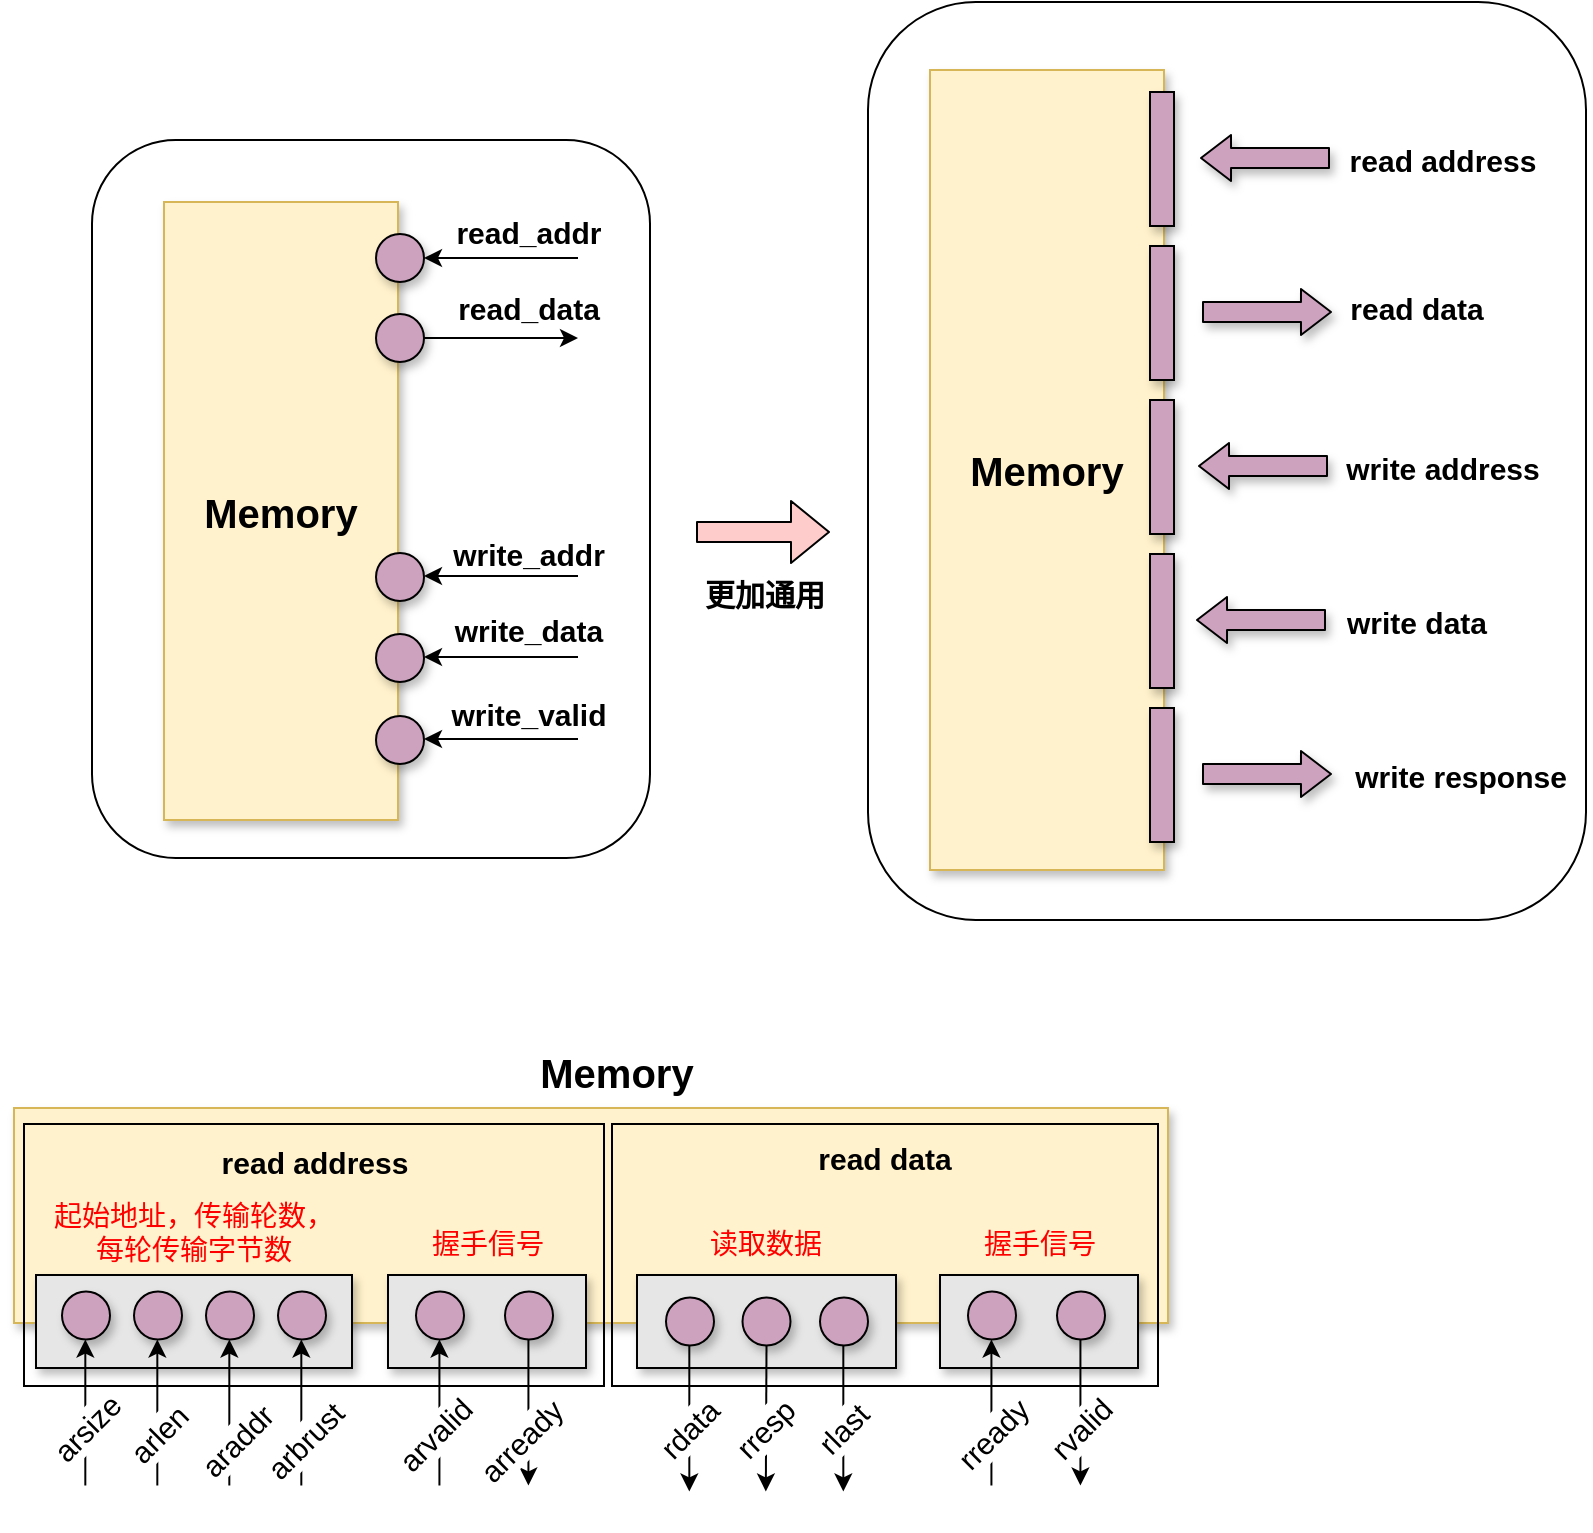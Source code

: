 <mxfile version="14.4.3" type="device"><diagram id="lFbT6hhxy4gTE7e2GRkr" name="第 1 页"><mxGraphModel dx="1322" dy="693" grid="0" gridSize="10" guides="1" tooltips="1" connect="1" arrows="1" fold="1" page="0" pageScale="1" pageWidth="827" pageHeight="1169" math="0" shadow="0"><root><mxCell id="0"/><mxCell id="1" parent="0"/><mxCell id="yBDiQcZpclRSJStVEcSQ-40" value="" style="rounded=0;whiteSpace=wrap;html=1;shadow=1;fillColor=#fff2cc;strokeColor=#d6b656;" vertex="1" parent="1"><mxGeometry x="-95" y="648" width="577" height="107.5" as="geometry"/></mxCell><mxCell id="yBDiQcZpclRSJStVEcSQ-106" value="" style="rounded=0;whiteSpace=wrap;html=1;shadow=0;fillColor=none;strokeWidth=1;" vertex="1" parent="1"><mxGeometry x="204" y="656" width="273" height="131" as="geometry"/></mxCell><mxCell id="yBDiQcZpclRSJStVEcSQ-105" value="" style="rounded=0;whiteSpace=wrap;html=1;shadow=0;strokeWidth=1;fillColor=none;" vertex="1" parent="1"><mxGeometry x="-90" y="656" width="290" height="131" as="geometry"/></mxCell><mxCell id="yBDiQcZpclRSJStVEcSQ-37" value="" style="rounded=1;whiteSpace=wrap;html=1;shadow=0;fillColor=none;" vertex="1" parent="1"><mxGeometry x="332" y="95" width="359" height="459" as="geometry"/></mxCell><mxCell id="yBDiQcZpclRSJStVEcSQ-36" value="" style="rounded=1;whiteSpace=wrap;html=1;shadow=0;fillColor=none;" vertex="1" parent="1"><mxGeometry x="-56" y="164" width="279" height="359" as="geometry"/></mxCell><mxCell id="yBDiQcZpclRSJStVEcSQ-1" value="&lt;font style=&quot;font-size: 20px&quot;&gt;&lt;b&gt;Memory&lt;/b&gt;&lt;/font&gt;" style="rounded=0;whiteSpace=wrap;html=1;shadow=1;fillColor=#fff2cc;strokeColor=#d6b656;" vertex="1" parent="1"><mxGeometry x="363" y="129" width="117" height="400" as="geometry"/></mxCell><mxCell id="yBDiQcZpclRSJStVEcSQ-2" value="" style="shape=flexArrow;endArrow=classic;html=1;fillColor=#CDA2BE;shadow=1;endWidth=12;endSize=4.67;" edge="1" parent="1"><mxGeometry width="50" height="50" relative="1" as="geometry"><mxPoint x="563" y="173" as="sourcePoint"/><mxPoint x="498" y="173" as="targetPoint"/></mxGeometry></mxCell><mxCell id="yBDiQcZpclRSJStVEcSQ-3" value="" style="rounded=0;whiteSpace=wrap;html=1;shadow=1;fillColor=#CDA2BE;" vertex="1" parent="1"><mxGeometry x="473" y="140" width="12" height="67" as="geometry"/></mxCell><mxCell id="yBDiQcZpclRSJStVEcSQ-4" value="" style="rounded=0;whiteSpace=wrap;html=1;shadow=1;fillColor=#CDA2BE;" vertex="1" parent="1"><mxGeometry x="473" y="217" width="12" height="67" as="geometry"/></mxCell><mxCell id="yBDiQcZpclRSJStVEcSQ-5" value="" style="rounded=0;whiteSpace=wrap;html=1;shadow=1;fillColor=#CDA2BE;" vertex="1" parent="1"><mxGeometry x="473" y="294" width="12" height="67" as="geometry"/></mxCell><mxCell id="yBDiQcZpclRSJStVEcSQ-6" value="" style="rounded=0;whiteSpace=wrap;html=1;shadow=1;fillColor=#CDA2BE;" vertex="1" parent="1"><mxGeometry x="473" y="371" width="12" height="67" as="geometry"/></mxCell><mxCell id="yBDiQcZpclRSJStVEcSQ-7" value="" style="rounded=0;whiteSpace=wrap;html=1;shadow=1;fillColor=#CDA2BE;" vertex="1" parent="1"><mxGeometry x="473" y="448" width="12" height="67" as="geometry"/></mxCell><mxCell id="yBDiQcZpclRSJStVEcSQ-8" value="" style="shape=flexArrow;endArrow=classic;html=1;fillColor=#CDA2BE;shadow=1;endWidth=12;endSize=4.67;" edge="1" parent="1"><mxGeometry width="50" height="50" relative="1" as="geometry"><mxPoint x="499" y="481" as="sourcePoint"/><mxPoint x="564" y="481" as="targetPoint"/></mxGeometry></mxCell><mxCell id="yBDiQcZpclRSJStVEcSQ-9" value="" style="shape=flexArrow;endArrow=classic;html=1;fillColor=#CDA2BE;shadow=1;endWidth=12;endSize=4.67;" edge="1" parent="1"><mxGeometry width="50" height="50" relative="1" as="geometry"><mxPoint x="562" y="327" as="sourcePoint"/><mxPoint x="497" y="327" as="targetPoint"/></mxGeometry></mxCell><mxCell id="yBDiQcZpclRSJStVEcSQ-10" value="" style="shape=flexArrow;endArrow=classic;html=1;fillColor=#CDA2BE;shadow=1;endWidth=12;endSize=4.67;" edge="1" parent="1"><mxGeometry width="50" height="50" relative="1" as="geometry"><mxPoint x="561" y="404" as="sourcePoint"/><mxPoint x="496" y="404" as="targetPoint"/></mxGeometry></mxCell><mxCell id="yBDiQcZpclRSJStVEcSQ-11" value="" style="shape=flexArrow;endArrow=classic;html=1;fillColor=#CDA2BE;shadow=1;endWidth=12;endSize=4.67;" edge="1" parent="1"><mxGeometry width="50" height="50" relative="1" as="geometry"><mxPoint x="499" y="250" as="sourcePoint"/><mxPoint x="564" y="250" as="targetPoint"/></mxGeometry></mxCell><mxCell id="yBDiQcZpclRSJStVEcSQ-12" value="&lt;font style=&quot;font-size: 20px&quot;&gt;&lt;b&gt;Memory&lt;/b&gt;&lt;/font&gt;" style="rounded=0;whiteSpace=wrap;html=1;shadow=1;fillColor=#fff2cc;strokeColor=#d6b656;" vertex="1" parent="1"><mxGeometry x="-20" y="195" width="117" height="309" as="geometry"/></mxCell><mxCell id="yBDiQcZpclRSJStVEcSQ-14" value="" style="ellipse;whiteSpace=wrap;html=1;aspect=fixed;shadow=1;fillColor=#CDA2BE;" vertex="1" parent="1"><mxGeometry x="86" y="211" width="24" height="24" as="geometry"/></mxCell><mxCell id="yBDiQcZpclRSJStVEcSQ-15" value="" style="ellipse;whiteSpace=wrap;html=1;aspect=fixed;shadow=1;fillColor=#CDA2BE;" vertex="1" parent="1"><mxGeometry x="86" y="251" width="24" height="24" as="geometry"/></mxCell><mxCell id="yBDiQcZpclRSJStVEcSQ-16" value="" style="ellipse;whiteSpace=wrap;html=1;aspect=fixed;shadow=1;fillColor=#CDA2BE;" vertex="1" parent="1"><mxGeometry x="86" y="370.5" width="24" height="24" as="geometry"/></mxCell><mxCell id="yBDiQcZpclRSJStVEcSQ-17" value="" style="ellipse;whiteSpace=wrap;html=1;aspect=fixed;shadow=1;fillColor=#CDA2BE;" vertex="1" parent="1"><mxGeometry x="86" y="411" width="24" height="24" as="geometry"/></mxCell><mxCell id="yBDiQcZpclRSJStVEcSQ-18" value="" style="ellipse;whiteSpace=wrap;html=1;aspect=fixed;shadow=1;fillColor=#CDA2BE;" vertex="1" parent="1"><mxGeometry x="86" y="452" width="24" height="24" as="geometry"/></mxCell><mxCell id="yBDiQcZpclRSJStVEcSQ-19" value="" style="endArrow=classic;html=1;shadow=0;fillColor=#CDA2BE;entryX=1;entryY=0.5;entryDx=0;entryDy=0;" edge="1" parent="1" target="yBDiQcZpclRSJStVEcSQ-14"><mxGeometry width="50" height="50" relative="1" as="geometry"><mxPoint x="187" y="223" as="sourcePoint"/><mxPoint x="354" y="394" as="targetPoint"/></mxGeometry></mxCell><mxCell id="yBDiQcZpclRSJStVEcSQ-20" value="" style="endArrow=classic;html=1;shadow=0;fillColor=#CDA2BE;entryX=1;entryY=0.5;entryDx=0;entryDy=0;" edge="1" parent="1"><mxGeometry width="50" height="50" relative="1" as="geometry"><mxPoint x="110" y="263" as="sourcePoint"/><mxPoint x="187" y="263" as="targetPoint"/></mxGeometry></mxCell><mxCell id="yBDiQcZpclRSJStVEcSQ-21" value="" style="endArrow=classic;html=1;shadow=0;fillColor=#CDA2BE;entryX=1;entryY=0.5;entryDx=0;entryDy=0;" edge="1" parent="1"><mxGeometry width="50" height="50" relative="1" as="geometry"><mxPoint x="187" y="382" as="sourcePoint"/><mxPoint x="110" y="382" as="targetPoint"/></mxGeometry></mxCell><mxCell id="yBDiQcZpclRSJStVEcSQ-22" value="" style="endArrow=classic;html=1;shadow=0;fillColor=#CDA2BE;entryX=1;entryY=0.5;entryDx=0;entryDy=0;" edge="1" parent="1"><mxGeometry width="50" height="50" relative="1" as="geometry"><mxPoint x="187" y="422.5" as="sourcePoint"/><mxPoint x="110" y="422.5" as="targetPoint"/></mxGeometry></mxCell><mxCell id="yBDiQcZpclRSJStVEcSQ-24" value="" style="endArrow=classic;html=1;shadow=0;fillColor=#CDA2BE;entryX=1;entryY=0.5;entryDx=0;entryDy=0;" edge="1" parent="1"><mxGeometry width="50" height="50" relative="1" as="geometry"><mxPoint x="187" y="463.5" as="sourcePoint"/><mxPoint x="110" y="463.5" as="targetPoint"/></mxGeometry></mxCell><mxCell id="yBDiQcZpclRSJStVEcSQ-25" value="&lt;font style=&quot;font-size: 15px&quot;&gt;&lt;b&gt;read_addr&lt;/b&gt;&lt;/font&gt;" style="text;html=1;strokeColor=none;fillColor=none;align=center;verticalAlign=middle;whiteSpace=wrap;rounded=0;shadow=1;" vertex="1" parent="1"><mxGeometry x="121" y="200" width="83" height="20" as="geometry"/></mxCell><mxCell id="yBDiQcZpclRSJStVEcSQ-26" value="&lt;font style=&quot;font-size: 15px&quot;&gt;&lt;b&gt;read_data&lt;/b&gt;&lt;/font&gt;" style="text;html=1;strokeColor=none;fillColor=none;align=center;verticalAlign=middle;whiteSpace=wrap;rounded=0;shadow=1;" vertex="1" parent="1"><mxGeometry x="121" y="238" width="83" height="20" as="geometry"/></mxCell><mxCell id="yBDiQcZpclRSJStVEcSQ-27" value="&lt;font style=&quot;font-size: 15px&quot;&gt;&lt;b&gt;write_addr&lt;/b&gt;&lt;/font&gt;" style="text;html=1;strokeColor=none;fillColor=none;align=center;verticalAlign=middle;whiteSpace=wrap;rounded=0;shadow=1;" vertex="1" parent="1"><mxGeometry x="121" y="361" width="83" height="20" as="geometry"/></mxCell><mxCell id="yBDiQcZpclRSJStVEcSQ-28" value="&lt;font style=&quot;font-size: 15px&quot;&gt;&lt;b&gt;write_data&lt;/b&gt;&lt;/font&gt;" style="text;html=1;strokeColor=none;fillColor=none;align=center;verticalAlign=middle;whiteSpace=wrap;rounded=0;shadow=1;" vertex="1" parent="1"><mxGeometry x="121" y="399" width="83" height="20" as="geometry"/></mxCell><mxCell id="yBDiQcZpclRSJStVEcSQ-29" value="&lt;font style=&quot;font-size: 15px&quot;&gt;&lt;b&gt;write_valid&lt;/b&gt;&lt;/font&gt;" style="text;html=1;strokeColor=none;fillColor=none;align=center;verticalAlign=middle;whiteSpace=wrap;rounded=0;shadow=1;" vertex="1" parent="1"><mxGeometry x="121" y="441" width="83" height="20" as="geometry"/></mxCell><mxCell id="yBDiQcZpclRSJStVEcSQ-30" value="&lt;font style=&quot;font-size: 15px&quot;&gt;&lt;b&gt;read address&lt;/b&gt;&lt;/font&gt;" style="text;html=1;strokeColor=none;fillColor=none;align=center;verticalAlign=middle;whiteSpace=wrap;rounded=0;shadow=1;" vertex="1" parent="1"><mxGeometry x="561" y="163.5" width="117" height="20" as="geometry"/></mxCell><mxCell id="yBDiQcZpclRSJStVEcSQ-31" value="&lt;font style=&quot;font-size: 15px&quot;&gt;&lt;b&gt;read data&lt;/b&gt;&lt;/font&gt;" style="text;html=1;strokeColor=none;fillColor=none;align=center;verticalAlign=middle;whiteSpace=wrap;rounded=0;shadow=1;" vertex="1" parent="1"><mxGeometry x="548" y="238" width="117" height="20" as="geometry"/></mxCell><mxCell id="yBDiQcZpclRSJStVEcSQ-32" value="&lt;font style=&quot;font-size: 15px&quot;&gt;&lt;b&gt;write address&lt;/b&gt;&lt;/font&gt;" style="text;html=1;strokeColor=none;fillColor=none;align=center;verticalAlign=middle;whiteSpace=wrap;rounded=0;shadow=1;" vertex="1" parent="1"><mxGeometry x="561" y="317.5" width="117" height="20" as="geometry"/></mxCell><mxCell id="yBDiQcZpclRSJStVEcSQ-33" value="&lt;font style=&quot;font-size: 15px&quot;&gt;&lt;b&gt;write data&lt;/b&gt;&lt;/font&gt;" style="text;html=1;strokeColor=none;fillColor=none;align=center;verticalAlign=middle;whiteSpace=wrap;rounded=0;shadow=1;" vertex="1" parent="1"><mxGeometry x="548" y="394.5" width="117" height="20" as="geometry"/></mxCell><mxCell id="yBDiQcZpclRSJStVEcSQ-34" value="&lt;font style=&quot;font-size: 15px&quot;&gt;&lt;b&gt;write response&lt;/b&gt;&lt;/font&gt;" style="text;html=1;strokeColor=none;fillColor=none;align=center;verticalAlign=middle;whiteSpace=wrap;rounded=0;shadow=1;" vertex="1" parent="1"><mxGeometry x="570" y="471.5" width="117" height="20" as="geometry"/></mxCell><mxCell id="yBDiQcZpclRSJStVEcSQ-35" value="" style="shape=flexArrow;endArrow=classic;html=1;shadow=0;fillColor=#FFCCCC;" edge="1" parent="1"><mxGeometry width="50" height="50" relative="1" as="geometry"><mxPoint x="246" y="360" as="sourcePoint"/><mxPoint x="313" y="360" as="targetPoint"/></mxGeometry></mxCell><mxCell id="yBDiQcZpclRSJStVEcSQ-38" value="&lt;font style=&quot;font-size: 15px&quot;&gt;&lt;b&gt;更加通用&lt;/b&gt;&lt;/font&gt;" style="text;html=1;strokeColor=none;fillColor=none;align=center;verticalAlign=middle;whiteSpace=wrap;rounded=0;shadow=1;" vertex="1" parent="1"><mxGeometry x="239" y="381" width="83" height="20" as="geometry"/></mxCell><mxCell id="yBDiQcZpclRSJStVEcSQ-42" value="" style="rounded=0;whiteSpace=wrap;html=1;shadow=1;fillColor=#E6E6E6;" vertex="1" parent="1"><mxGeometry x="-84" y="731.5" width="158" height="46.5" as="geometry"/></mxCell><mxCell id="yBDiQcZpclRSJStVEcSQ-51" value="&lt;font size=&quot;1&quot;&gt;&lt;b style=&quot;font-size: 20px&quot;&gt;Memory&lt;/b&gt;&lt;/font&gt;" style="text;html=1;strokeColor=none;fillColor=none;align=center;verticalAlign=middle;whiteSpace=wrap;rounded=0;shadow=1;" vertex="1" parent="1"><mxGeometry x="148" y="620" width="117" height="20" as="geometry"/></mxCell><mxCell id="yBDiQcZpclRSJStVEcSQ-60" value="" style="ellipse;whiteSpace=wrap;html=1;aspect=fixed;shadow=1;fillColor=#CDA2BE;" vertex="1" parent="1"><mxGeometry x="-71" y="739.75" width="24" height="24" as="geometry"/></mxCell><mxCell id="yBDiQcZpclRSJStVEcSQ-63" value="" style="ellipse;whiteSpace=wrap;html=1;aspect=fixed;shadow=1;fillColor=#CDA2BE;" vertex="1" parent="1"><mxGeometry x="-35" y="739.75" width="24" height="24" as="geometry"/></mxCell><mxCell id="yBDiQcZpclRSJStVEcSQ-64" value="" style="ellipse;whiteSpace=wrap;html=1;aspect=fixed;shadow=1;fillColor=#CDA2BE;" vertex="1" parent="1"><mxGeometry x="1" y="739.75" width="24" height="24" as="geometry"/></mxCell><mxCell id="yBDiQcZpclRSJStVEcSQ-65" value="" style="ellipse;whiteSpace=wrap;html=1;aspect=fixed;shadow=1;fillColor=#CDA2BE;" vertex="1" parent="1"><mxGeometry x="37" y="739.75" width="24" height="24" as="geometry"/></mxCell><mxCell id="yBDiQcZpclRSJStVEcSQ-66" value="" style="rounded=0;whiteSpace=wrap;html=1;shadow=1;fillColor=#E6E6E6;" vertex="1" parent="1"><mxGeometry x="92" y="731.5" width="99" height="46.5" as="geometry"/></mxCell><mxCell id="yBDiQcZpclRSJStVEcSQ-67" value="" style="ellipse;whiteSpace=wrap;html=1;aspect=fixed;shadow=1;fillColor=#CDA2BE;" vertex="1" parent="1"><mxGeometry x="106" y="739.75" width="24" height="24" as="geometry"/></mxCell><mxCell id="yBDiQcZpclRSJStVEcSQ-68" value="" style="ellipse;whiteSpace=wrap;html=1;aspect=fixed;shadow=1;fillColor=#CDA2BE;" vertex="1" parent="1"><mxGeometry x="150.5" y="739.75" width="24" height="24" as="geometry"/></mxCell><mxCell id="yBDiQcZpclRSJStVEcSQ-69" value="" style="endArrow=classic;html=1;shadow=0;fillColor=#FFCCCC;" edge="1" parent="1"><mxGeometry width="50" height="50" relative="1" as="geometry"><mxPoint x="117.71" y="836.75" as="sourcePoint"/><mxPoint x="117.71" y="763.75" as="targetPoint"/></mxGeometry></mxCell><mxCell id="yBDiQcZpclRSJStVEcSQ-70" value="" style="endArrow=classic;html=1;shadow=0;fillColor=#FFCCCC;" edge="1" parent="1"><mxGeometry width="50" height="50" relative="1" as="geometry"><mxPoint x="162.21" y="763.75" as="sourcePoint"/><mxPoint x="162.21" y="836.75" as="targetPoint"/></mxGeometry></mxCell><mxCell id="yBDiQcZpclRSJStVEcSQ-71" value="&lt;font style=&quot;font-size: 15px&quot;&gt;arready&lt;/font&gt;" style="text;html=1;strokeColor=none;fillColor=none;align=center;verticalAlign=middle;whiteSpace=wrap;rounded=0;shadow=1;rotation=-45;labelBackgroundColor=#ffffff;" vertex="1" parent="1"><mxGeometry x="117" y="804" width="83" height="20" as="geometry"/></mxCell><mxCell id="yBDiQcZpclRSJStVEcSQ-72" value="&lt;font style=&quot;font-size: 15px&quot;&gt;arvalid&lt;/font&gt;" style="text;html=1;strokeColor=none;fillColor=none;align=center;verticalAlign=middle;whiteSpace=wrap;rounded=0;shadow=1;rotation=-45;labelBackgroundColor=#ffffff;" vertex="1" parent="1"><mxGeometry x="74" y="801" width="83" height="20" as="geometry"/></mxCell><mxCell id="yBDiQcZpclRSJStVEcSQ-73" value="" style="endArrow=classic;html=1;shadow=0;fillColor=#FFCCCC;" edge="1" parent="1"><mxGeometry width="50" height="50" relative="1" as="geometry"><mxPoint x="48.66" y="836.75" as="sourcePoint"/><mxPoint x="48.66" y="763.75" as="targetPoint"/></mxGeometry></mxCell><mxCell id="yBDiQcZpclRSJStVEcSQ-74" value="" style="endArrow=classic;html=1;shadow=0;fillColor=#FFCCCC;" edge="1" parent="1"><mxGeometry width="50" height="50" relative="1" as="geometry"><mxPoint x="12.66" y="836.75" as="sourcePoint"/><mxPoint x="12.66" y="763.75" as="targetPoint"/></mxGeometry></mxCell><mxCell id="yBDiQcZpclRSJStVEcSQ-75" value="" style="endArrow=classic;html=1;shadow=0;fillColor=#FFCCCC;" edge="1" parent="1"><mxGeometry width="50" height="50" relative="1" as="geometry"><mxPoint x="-23.34" y="836.75" as="sourcePoint"/><mxPoint x="-23.34" y="763.75" as="targetPoint"/></mxGeometry></mxCell><mxCell id="yBDiQcZpclRSJStVEcSQ-76" value="" style="endArrow=classic;html=1;shadow=0;fillColor=#FFCCCC;" edge="1" parent="1"><mxGeometry width="50" height="50" relative="1" as="geometry"><mxPoint x="-59.34" y="836.75" as="sourcePoint"/><mxPoint x="-59.34" y="763.75" as="targetPoint"/></mxGeometry></mxCell><mxCell id="yBDiQcZpclRSJStVEcSQ-77" value="&lt;font style=&quot;font-size: 15px&quot;&gt;arbrust&lt;/font&gt;" style="text;html=1;strokeColor=none;fillColor=none;align=center;verticalAlign=middle;whiteSpace=wrap;rounded=0;shadow=1;rotation=-45;labelBackgroundColor=#ffffff;" vertex="1" parent="1"><mxGeometry x="9" y="804" width="83" height="20" as="geometry"/></mxCell><mxCell id="yBDiQcZpclRSJStVEcSQ-78" value="&lt;font style=&quot;font-size: 15px&quot;&gt;araddr&lt;/font&gt;" style="text;html=1;strokeColor=none;fillColor=none;align=center;verticalAlign=middle;whiteSpace=wrap;rounded=0;shadow=1;rotation=-45;labelBackgroundColor=#ffffff;" vertex="1" parent="1"><mxGeometry x="-25" y="804" width="83" height="20" as="geometry"/></mxCell><mxCell id="yBDiQcZpclRSJStVEcSQ-79" value="&lt;font style=&quot;font-size: 15px&quot;&gt;arlen&lt;/font&gt;" style="text;html=1;strokeColor=none;fillColor=none;align=center;verticalAlign=middle;whiteSpace=wrap;rounded=0;shadow=1;rotation=-45;labelBackgroundColor=#ffffff;" vertex="1" parent="1"><mxGeometry x="-64.5" y="801" width="83" height="20" as="geometry"/></mxCell><mxCell id="yBDiQcZpclRSJStVEcSQ-80" value="&lt;font style=&quot;font-size: 15px&quot;&gt;arsize&lt;/font&gt;" style="text;html=1;strokeColor=none;fillColor=none;align=center;verticalAlign=middle;whiteSpace=wrap;rounded=0;shadow=1;rotation=-45;labelBackgroundColor=#ffffff;" vertex="1" parent="1"><mxGeometry x="-100.5" y="798" width="83" height="20" as="geometry"/></mxCell><mxCell id="yBDiQcZpclRSJStVEcSQ-82" value="&lt;font style=&quot;font-size: 14px&quot; color=&quot;#ff0000&quot;&gt;起始地址，传输轮数，每轮传输字节数&lt;/font&gt;" style="text;html=1;strokeColor=none;fillColor=none;align=center;verticalAlign=middle;whiteSpace=wrap;rounded=0;shadow=1;" vertex="1" parent="1"><mxGeometry x="-78" y="700" width="146" height="20" as="geometry"/></mxCell><mxCell id="yBDiQcZpclRSJStVEcSQ-83" value="&lt;font style=&quot;font-size: 14px&quot; color=&quot;#ff0000&quot;&gt;握手信号&lt;/font&gt;" style="text;html=1;strokeColor=none;fillColor=none;align=center;verticalAlign=middle;whiteSpace=wrap;rounded=0;shadow=1;" vertex="1" parent="1"><mxGeometry x="68.5" y="706" width="146" height="20" as="geometry"/></mxCell><mxCell id="yBDiQcZpclRSJStVEcSQ-84" value="" style="rounded=0;whiteSpace=wrap;html=1;shadow=1;fillColor=#E6E6E6;" vertex="1" parent="1"><mxGeometry x="368" y="731.5" width="99" height="46.5" as="geometry"/></mxCell><mxCell id="yBDiQcZpclRSJStVEcSQ-85" value="" style="ellipse;whiteSpace=wrap;html=1;aspect=fixed;shadow=1;fillColor=#CDA2BE;" vertex="1" parent="1"><mxGeometry x="382" y="739.75" width="24" height="24" as="geometry"/></mxCell><mxCell id="yBDiQcZpclRSJStVEcSQ-86" value="" style="ellipse;whiteSpace=wrap;html=1;aspect=fixed;shadow=1;fillColor=#CDA2BE;" vertex="1" parent="1"><mxGeometry x="426.5" y="739.75" width="24" height="24" as="geometry"/></mxCell><mxCell id="yBDiQcZpclRSJStVEcSQ-87" value="" style="endArrow=classic;html=1;shadow=0;fillColor=#FFCCCC;" edge="1" parent="1"><mxGeometry width="50" height="50" relative="1" as="geometry"><mxPoint x="393.71" y="836.75" as="sourcePoint"/><mxPoint x="393.71" y="763.75" as="targetPoint"/></mxGeometry></mxCell><mxCell id="yBDiQcZpclRSJStVEcSQ-88" value="" style="endArrow=classic;html=1;shadow=0;fillColor=#FFCCCC;" edge="1" parent="1"><mxGeometry width="50" height="50" relative="1" as="geometry"><mxPoint x="438.21" y="763.75" as="sourcePoint"/><mxPoint x="438.21" y="836.75" as="targetPoint"/></mxGeometry></mxCell><mxCell id="yBDiQcZpclRSJStVEcSQ-89" value="&lt;span style=&quot;font-size: 15px&quot;&gt;rvalid&lt;/span&gt;" style="text;html=1;strokeColor=none;fillColor=none;align=center;verticalAlign=middle;whiteSpace=wrap;rounded=0;shadow=1;rotation=-45;labelBackgroundColor=#ffffff;" vertex="1" parent="1"><mxGeometry x="397" y="798" width="83" height="20" as="geometry"/></mxCell><mxCell id="yBDiQcZpclRSJStVEcSQ-90" value="&lt;font style=&quot;font-size: 15px&quot;&gt;rready&lt;/font&gt;" style="text;html=1;strokeColor=none;fillColor=none;align=center;verticalAlign=middle;whiteSpace=wrap;rounded=0;shadow=1;rotation=-45;labelBackgroundColor=#ffffff;" vertex="1" parent="1"><mxGeometry x="352.5" y="801" width="83" height="20" as="geometry"/></mxCell><mxCell id="yBDiQcZpclRSJStVEcSQ-91" value="&lt;font style=&quot;font-size: 14px&quot; color=&quot;#ff0000&quot;&gt;握手信号&lt;/font&gt;" style="text;html=1;strokeColor=none;fillColor=none;align=center;verticalAlign=middle;whiteSpace=wrap;rounded=0;shadow=1;" vertex="1" parent="1"><mxGeometry x="344.5" y="706" width="146" height="20" as="geometry"/></mxCell><mxCell id="yBDiQcZpclRSJStVEcSQ-92" value="" style="rounded=0;whiteSpace=wrap;html=1;shadow=1;fillColor=#E6E6E6;" vertex="1" parent="1"><mxGeometry x="216.5" y="731.5" width="129.5" height="46.5" as="geometry"/></mxCell><mxCell id="yBDiQcZpclRSJStVEcSQ-93" value="" style="ellipse;whiteSpace=wrap;html=1;aspect=fixed;shadow=1;fillColor=#CDA2BE;" vertex="1" parent="1"><mxGeometry x="269.25" y="742.75" width="24" height="24" as="geometry"/></mxCell><mxCell id="yBDiQcZpclRSJStVEcSQ-94" value="" style="ellipse;whiteSpace=wrap;html=1;aspect=fixed;shadow=1;fillColor=#CDA2BE;" vertex="1" parent="1"><mxGeometry x="231" y="742.75" width="24" height="24" as="geometry"/></mxCell><mxCell id="yBDiQcZpclRSJStVEcSQ-96" value="" style="ellipse;whiteSpace=wrap;html=1;aspect=fixed;shadow=1;fillColor=#CDA2BE;" vertex="1" parent="1"><mxGeometry x="308" y="742.75" width="24" height="24" as="geometry"/></mxCell><mxCell id="yBDiQcZpclRSJStVEcSQ-97" value="" style="endArrow=classic;html=1;shadow=0;fillColor=#FFCCCC;" edge="1" parent="1"><mxGeometry width="50" height="50" relative="1" as="geometry"><mxPoint x="242.66" y="766.75" as="sourcePoint"/><mxPoint x="242.66" y="839.75" as="targetPoint"/></mxGeometry></mxCell><mxCell id="yBDiQcZpclRSJStVEcSQ-98" value="" style="endArrow=classic;html=1;shadow=0;fillColor=#FFCCCC;exitX=0.5;exitY=1;exitDx=0;exitDy=0;" edge="1" parent="1" source="yBDiQcZpclRSJStVEcSQ-93"><mxGeometry width="50" height="50" relative="1" as="geometry"><mxPoint x="280.91" y="766.75" as="sourcePoint"/><mxPoint x="280.91" y="839.75" as="targetPoint"/></mxGeometry></mxCell><mxCell id="yBDiQcZpclRSJStVEcSQ-99" value="" style="endArrow=classic;html=1;shadow=0;fillColor=#FFCCCC;" edge="1" parent="1"><mxGeometry width="50" height="50" relative="1" as="geometry"><mxPoint x="319.66" y="766.75" as="sourcePoint"/><mxPoint x="319.66" y="839.75" as="targetPoint"/></mxGeometry></mxCell><mxCell id="yBDiQcZpclRSJStVEcSQ-100" value="&lt;font color=&quot;#ff0000&quot;&gt;&lt;span style=&quot;font-size: 14px&quot;&gt;读取数据&lt;/span&gt;&lt;/font&gt;" style="text;html=1;strokeColor=none;fillColor=none;align=center;verticalAlign=middle;whiteSpace=wrap;rounded=0;shadow=1;" vertex="1" parent="1"><mxGeometry x="208.25" y="706" width="146" height="20" as="geometry"/></mxCell><mxCell id="yBDiQcZpclRSJStVEcSQ-101" value="&lt;font style=&quot;font-size: 15px&quot;&gt;rdata&lt;/font&gt;" style="text;html=1;strokeColor=none;fillColor=none;align=center;verticalAlign=middle;whiteSpace=wrap;rounded=0;shadow=1;rotation=-45;labelBackgroundColor=#ffffff;" vertex="1" parent="1"><mxGeometry x="216.25" y="798" width="53" height="20" as="geometry"/></mxCell><mxCell id="yBDiQcZpclRSJStVEcSQ-102" value="&lt;font style=&quot;font-size: 15px&quot;&gt;rresp&lt;/font&gt;" style="text;html=1;strokeColor=none;fillColor=none;align=center;verticalAlign=middle;whiteSpace=wrap;rounded=0;shadow=1;rotation=-45;labelBackgroundColor=#ffffff;" vertex="1" parent="1"><mxGeometry x="254" y="798" width="53" height="20" as="geometry"/></mxCell><mxCell id="yBDiQcZpclRSJStVEcSQ-104" value="&lt;font style=&quot;font-size: 15px&quot;&gt;rlast&lt;br&gt;&lt;/font&gt;" style="text;html=1;strokeColor=none;fillColor=none;align=center;verticalAlign=middle;whiteSpace=wrap;rounded=0;shadow=1;rotation=-45;labelBackgroundColor=#ffffff;" vertex="1" parent="1"><mxGeometry x="293" y="798" width="53" height="20" as="geometry"/></mxCell><mxCell id="yBDiQcZpclRSJStVEcSQ-107" value="&lt;b style=&quot;font-size: 15px&quot;&gt;read address&lt;/b&gt;" style="text;html=1;strokeColor=none;fillColor=none;align=center;verticalAlign=middle;whiteSpace=wrap;rounded=0;shadow=1;" vertex="1" parent="1"><mxGeometry x="-3.5" y="665" width="117" height="20" as="geometry"/></mxCell><mxCell id="yBDiQcZpclRSJStVEcSQ-108" value="&lt;b style=&quot;font-size: 15px&quot;&gt;read data&lt;/b&gt;" style="text;html=1;strokeColor=none;fillColor=none;align=center;verticalAlign=middle;whiteSpace=wrap;rounded=0;shadow=1;" vertex="1" parent="1"><mxGeometry x="282" y="663" width="117" height="20" as="geometry"/></mxCell></root></mxGraphModel></diagram></mxfile>